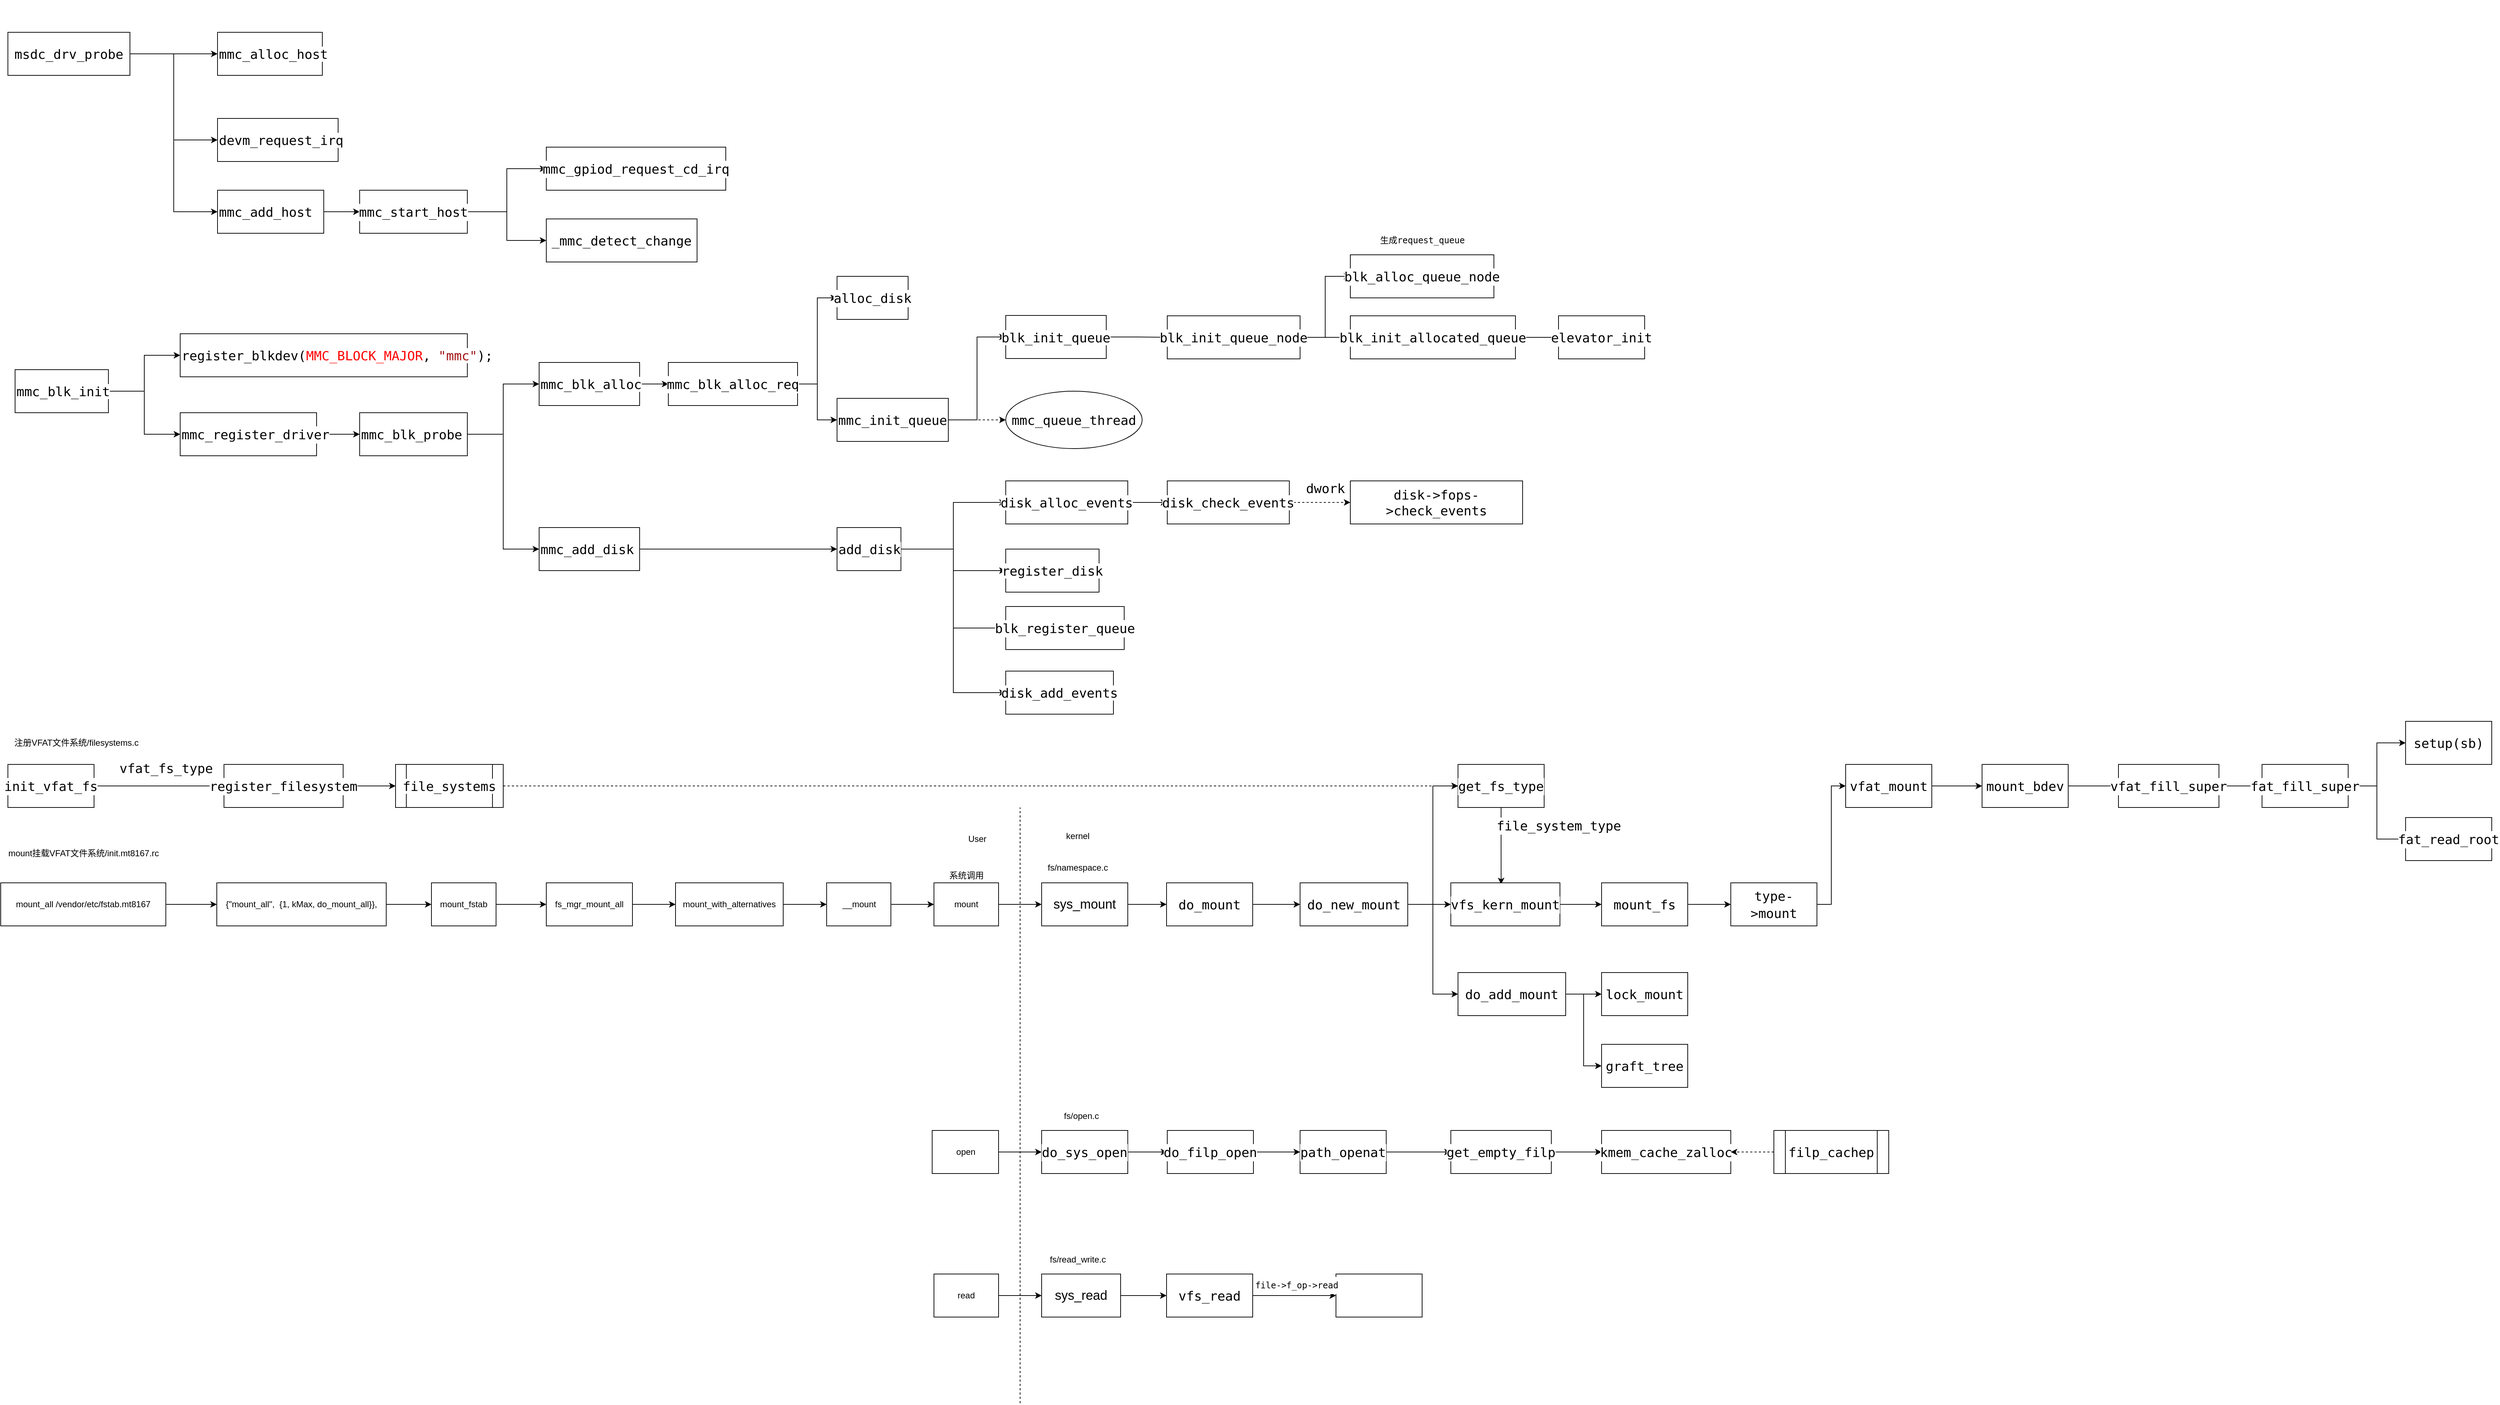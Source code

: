 <mxfile version="14.7.2" type="github">
  <diagram id="oNSS92o_-GYiXgV0fH33" name="Page-1">
    <mxGraphModel dx="1218" dy="699" grid="1" gridSize="10" guides="1" tooltips="1" connect="1" arrows="1" fold="1" page="1" pageScale="1" pageWidth="827" pageHeight="1169" math="0" shadow="0">
      <root>
        <mxCell id="0" />
        <mxCell id="1" parent="0" />
        <mxCell id="2YFqyYWapaVs9yzSWr-e-1" value="&lt;div style=&quot;background-color: rgb(255 , 255 , 255) ; font-family: &amp;#34;droid sans mono&amp;#34; , monospace , monospace , &amp;#34;droid sans fallback&amp;#34; ; font-size: 18px ; line-height: 24px&quot;&gt;&lt;br&gt;&lt;/div&gt;" style="text;html=1;align=center;verticalAlign=middle;resizable=0;points=[];autosize=1;strokeColor=none;strokeWidth=1;" parent="1" vertex="1">
          <mxGeometry x="70" y="85" width="20" height="30" as="geometry" />
        </mxCell>
        <mxCell id="2YFqyYWapaVs9yzSWr-e-6" style="edgeStyle=orthogonalEdgeStyle;rounded=0;orthogonalLoop=1;jettySize=auto;html=1;entryX=0;entryY=0.5;entryDx=0;entryDy=0;strokeWidth=1;" parent="1" source="2YFqyYWapaVs9yzSWr-e-2" target="2YFqyYWapaVs9yzSWr-e-4" edge="1">
          <mxGeometry relative="1" as="geometry" />
        </mxCell>
        <mxCell id="2YFqyYWapaVs9yzSWr-e-11" style="edgeStyle=orthogonalEdgeStyle;rounded=0;orthogonalLoop=1;jettySize=auto;html=1;entryX=0;entryY=0.5;entryDx=0;entryDy=0;strokeWidth=1;" parent="1" source="2YFqyYWapaVs9yzSWr-e-2" target="2YFqyYWapaVs9yzSWr-e-8" edge="1">
          <mxGeometry relative="1" as="geometry" />
        </mxCell>
        <mxCell id="2YFqyYWapaVs9yzSWr-e-12" style="edgeStyle=orthogonalEdgeStyle;rounded=0;orthogonalLoop=1;jettySize=auto;html=1;entryX=0;entryY=0.5;entryDx=0;entryDy=0;strokeWidth=1;" parent="1" source="2YFqyYWapaVs9yzSWr-e-2" target="2YFqyYWapaVs9yzSWr-e-10" edge="1">
          <mxGeometry relative="1" as="geometry" />
        </mxCell>
        <mxCell id="2YFqyYWapaVs9yzSWr-e-2" value="&lt;span style=&quot;font-family: &amp;#34;droid sans mono&amp;#34; , monospace , monospace , &amp;#34;droid sans fallback&amp;#34; ; font-size: 18px ; background-color: rgb(255 , 255 , 255)&quot;&gt;msdc_drv_probe&lt;/span&gt;" style="rounded=0;whiteSpace=wrap;html=1;strokeWidth=1;" parent="1" vertex="1">
          <mxGeometry x="20" y="130" width="170" height="60" as="geometry" />
        </mxCell>
        <mxCell id="2YFqyYWapaVs9yzSWr-e-3" value="&lt;div style=&quot;color: rgb(0 , 0 , 0) ; background-color: rgb(255 , 255 , 255) ; font-family: &amp;#34;droid sans mono&amp;#34; , monospace , monospace , &amp;#34;droid sans fallback&amp;#34; ; font-weight: normal ; font-size: 18px ; line-height: 24px&quot;&gt;&lt;br&gt;&lt;/div&gt;" style="text;whiteSpace=wrap;html=1;strokeWidth=1;" parent="1" vertex="1">
          <mxGeometry x="300" y="85" width="170" height="40" as="geometry" />
        </mxCell>
        <mxCell id="2YFqyYWapaVs9yzSWr-e-4" value="&lt;span style=&quot;font-family: &amp;#34;droid sans mono&amp;#34; , monospace , monospace , &amp;#34;droid sans fallback&amp;#34; ; font-size: 18px ; background-color: rgb(255 , 255 , 255)&quot;&gt;mmc_alloc_host&lt;/span&gt;" style="rounded=0;whiteSpace=wrap;html=1;fillColor=none;gradientColor=none;align=left;strokeWidth=1;" parent="1" vertex="1">
          <mxGeometry x="312" y="130" width="146" height="60" as="geometry" />
        </mxCell>
        <mxCell id="2YFqyYWapaVs9yzSWr-e-8" value="&lt;span style=&quot;font-family: &amp;#34;droid sans mono&amp;#34; , monospace , monospace , &amp;#34;droid sans fallback&amp;#34; ; font-size: 18px ; background-color: rgb(255 , 255 , 255)&quot;&gt;devm_request_irq&lt;/span&gt;" style="rounded=0;whiteSpace=wrap;html=1;fillColor=none;gradientColor=none;align=left;strokeWidth=1;" parent="1" vertex="1">
          <mxGeometry x="312" y="250" width="168" height="60" as="geometry" />
        </mxCell>
        <mxCell id="72B8_UldQrA-lnPJ2LUA-20" style="edgeStyle=orthogonalEdgeStyle;rounded=0;orthogonalLoop=1;jettySize=auto;html=1;strokeWidth=1;" parent="1" source="2YFqyYWapaVs9yzSWr-e-10" target="72B8_UldQrA-lnPJ2LUA-19" edge="1">
          <mxGeometry relative="1" as="geometry" />
        </mxCell>
        <mxCell id="2YFqyYWapaVs9yzSWr-e-10" value="&lt;span style=&quot;font-family: &amp;#34;droid sans mono&amp;#34; , monospace , monospace , &amp;#34;droid sans fallback&amp;#34; ; font-size: 18px ; background-color: rgb(255 , 255 , 255)&quot;&gt;mmc_add_host&lt;/span&gt;" style="rounded=0;whiteSpace=wrap;html=1;fillColor=none;gradientColor=none;align=left;strokeWidth=1;" parent="1" vertex="1">
          <mxGeometry x="312" y="350" width="148" height="60" as="geometry" />
        </mxCell>
        <mxCell id="2YFqyYWapaVs9yzSWr-e-18" style="edgeStyle=orthogonalEdgeStyle;rounded=0;orthogonalLoop=1;jettySize=auto;html=1;entryX=0;entryY=0.5;entryDx=0;entryDy=0;strokeWidth=1;" parent="1" source="2YFqyYWapaVs9yzSWr-e-14" target="2YFqyYWapaVs9yzSWr-e-16" edge="1">
          <mxGeometry relative="1" as="geometry" />
        </mxCell>
        <mxCell id="2YFqyYWapaVs9yzSWr-e-19" style="edgeStyle=orthogonalEdgeStyle;rounded=0;orthogonalLoop=1;jettySize=auto;html=1;entryX=0;entryY=0.5;entryDx=0;entryDy=0;strokeWidth=1;" parent="1" source="2YFqyYWapaVs9yzSWr-e-14" target="2YFqyYWapaVs9yzSWr-e-17" edge="1">
          <mxGeometry relative="1" as="geometry" />
        </mxCell>
        <mxCell id="2YFqyYWapaVs9yzSWr-e-14" value="&lt;span style=&quot;font-family: &amp;#34;droid sans mono&amp;#34; , monospace , monospace , &amp;#34;droid sans fallback&amp;#34; ; font-size: 18px ; background-color: rgb(255 , 255 , 255)&quot;&gt;mmc_blk_init&lt;/span&gt;" style="rounded=0;whiteSpace=wrap;html=1;fillColor=none;gradientColor=none;align=left;strokeWidth=1;" parent="1" vertex="1">
          <mxGeometry x="30" y="600" width="130" height="60" as="geometry" />
        </mxCell>
        <mxCell id="2YFqyYWapaVs9yzSWr-e-15" value="&lt;div style=&quot;color: rgb(0 , 0 , 0) ; background-color: rgb(255 , 255 , 255) ; font-family: &amp;#34;droid sans mono&amp;#34; , monospace , monospace , &amp;#34;droid sans fallback&amp;#34; ; font-weight: normal ; font-size: 18px ; line-height: 24px&quot;&gt;&lt;br&gt;&lt;/div&gt;" style="text;whiteSpace=wrap;html=1;strokeWidth=1;" parent="1" vertex="1">
          <mxGeometry x="260" y="570" width="420" height="40" as="geometry" />
        </mxCell>
        <mxCell id="2YFqyYWapaVs9yzSWr-e-16" value="&lt;span style=&quot;font-family: &amp;#34;droid sans mono&amp;#34; , monospace , monospace , &amp;#34;droid sans fallback&amp;#34; ; font-size: 18px ; background-color: rgb(255 , 255 , 255)&quot;&gt;register_blkdev(&lt;/span&gt;&lt;span style=&quot;font-family: &amp;#34;droid sans mono&amp;#34; , monospace , monospace , &amp;#34;droid sans fallback&amp;#34; ; font-size: 18px ; background-color: rgb(255 , 255 , 255) ; color: rgb(255 , 0 , 0)&quot;&gt;MMC_BLOCK_MAJOR&lt;/span&gt;&lt;span style=&quot;font-family: &amp;#34;droid sans mono&amp;#34; , monospace , monospace , &amp;#34;droid sans fallback&amp;#34; ; font-size: 18px ; background-color: rgb(255 , 255 , 255)&quot;&gt;,&amp;nbsp;&lt;/span&gt;&lt;span style=&quot;font-family: &amp;#34;droid sans mono&amp;#34; , monospace , monospace , &amp;#34;droid sans fallback&amp;#34; ; font-size: 18px ; background-color: rgb(255 , 255 , 255) ; color: rgb(163 , 21 , 21)&quot;&gt;&quot;mmc&quot;&lt;/span&gt;&lt;span style=&quot;font-family: &amp;#34;droid sans mono&amp;#34; , monospace , monospace , &amp;#34;droid sans fallback&amp;#34; ; font-size: 18px ; background-color: rgb(255 , 255 , 255)&quot;&gt;);&lt;/span&gt;" style="rounded=0;whiteSpace=wrap;html=1;fillColor=none;gradientColor=none;align=left;strokeWidth=1;" parent="1" vertex="1">
          <mxGeometry x="260" y="550" width="400" height="60" as="geometry" />
        </mxCell>
        <mxCell id="2YFqyYWapaVs9yzSWr-e-23" style="edgeStyle=orthogonalEdgeStyle;rounded=0;orthogonalLoop=1;jettySize=auto;html=1;entryX=0;entryY=0.5;entryDx=0;entryDy=0;strokeWidth=1;" parent="1" source="2YFqyYWapaVs9yzSWr-e-17" target="2YFqyYWapaVs9yzSWr-e-21" edge="1">
          <mxGeometry relative="1" as="geometry" />
        </mxCell>
        <mxCell id="2YFqyYWapaVs9yzSWr-e-17" value="&lt;div style=&quot;background-color: rgb(255 , 255 , 255) ; font-family: &amp;#34;droid sans mono&amp;#34; , monospace , monospace , &amp;#34;droid sans fallback&amp;#34; ; font-size: 18px ; line-height: 24px&quot;&gt;mmc_register_driver&lt;/div&gt;" style="rounded=0;whiteSpace=wrap;html=1;fillColor=none;gradientColor=none;align=left;strokeWidth=1;" parent="1" vertex="1">
          <mxGeometry x="260" y="660" width="190" height="60" as="geometry" />
        </mxCell>
        <mxCell id="2YFqyYWapaVs9yzSWr-e-29" style="edgeStyle=orthogonalEdgeStyle;rounded=0;orthogonalLoop=1;jettySize=auto;html=1;entryX=0;entryY=0.5;entryDx=0;entryDy=0;strokeWidth=1;" parent="1" source="2YFqyYWapaVs9yzSWr-e-21" target="2YFqyYWapaVs9yzSWr-e-25" edge="1">
          <mxGeometry relative="1" as="geometry" />
        </mxCell>
        <mxCell id="2YFqyYWapaVs9yzSWr-e-30" style="edgeStyle=orthogonalEdgeStyle;rounded=0;orthogonalLoop=1;jettySize=auto;html=1;entryX=0;entryY=0.5;entryDx=0;entryDy=0;strokeWidth=1;" parent="1" source="2YFqyYWapaVs9yzSWr-e-21" target="2YFqyYWapaVs9yzSWr-e-28" edge="1">
          <mxGeometry relative="1" as="geometry" />
        </mxCell>
        <mxCell id="2YFqyYWapaVs9yzSWr-e-21" value="&lt;span style=&quot;font-family: &amp;#34;droid sans mono&amp;#34; , monospace , monospace , &amp;#34;droid sans fallback&amp;#34; ; font-size: 18px ; background-color: rgb(255 , 255 , 255)&quot;&gt;mmc_blk_probe&lt;/span&gt;" style="rounded=0;whiteSpace=wrap;html=1;fillColor=none;gradientColor=none;align=left;strokeWidth=1;" parent="1" vertex="1">
          <mxGeometry x="510" y="660" width="150" height="60" as="geometry" />
        </mxCell>
        <mxCell id="72B8_UldQrA-lnPJ2LUA-35" style="edgeStyle=orthogonalEdgeStyle;rounded=0;orthogonalLoop=1;jettySize=auto;html=1;entryX=0;entryY=0.5;entryDx=0;entryDy=0;strokeWidth=1;" parent="1" source="2YFqyYWapaVs9yzSWr-e-25" target="72B8_UldQrA-lnPJ2LUA-29" edge="1">
          <mxGeometry relative="1" as="geometry" />
        </mxCell>
        <mxCell id="2YFqyYWapaVs9yzSWr-e-25" value="&lt;span style=&quot;font-family: &amp;#34;droid sans mono&amp;#34; , monospace , monospace , &amp;#34;droid sans fallback&amp;#34; ; font-size: 18px ; background-color: rgb(255 , 255 , 255)&quot;&gt;mmc_blk_alloc&lt;/span&gt;" style="rounded=0;whiteSpace=wrap;html=1;fillColor=none;gradientColor=none;align=left;strokeWidth=1;" parent="1" vertex="1">
          <mxGeometry x="760" y="590" width="140" height="60" as="geometry" />
        </mxCell>
        <mxCell id="2YFqyYWapaVs9yzSWr-e-33" style="edgeStyle=orthogonalEdgeStyle;rounded=0;orthogonalLoop=1;jettySize=auto;html=1;entryX=0;entryY=0.5;entryDx=0;entryDy=0;strokeWidth=1;" parent="1" source="2YFqyYWapaVs9yzSWr-e-28" target="2YFqyYWapaVs9yzSWr-e-32" edge="1">
          <mxGeometry relative="1" as="geometry" />
        </mxCell>
        <mxCell id="2YFqyYWapaVs9yzSWr-e-28" value="&lt;span style=&quot;font-family: &amp;#34;droid sans mono&amp;#34; , monospace , monospace , &amp;#34;droid sans fallback&amp;#34; ; font-size: 18px ; background-color: rgb(255 , 255 , 255)&quot;&gt;mmc_add_disk&lt;/span&gt;" style="rounded=0;whiteSpace=wrap;html=1;fillColor=none;gradientColor=none;align=left;strokeWidth=1;" parent="1" vertex="1">
          <mxGeometry x="760" y="820" width="140" height="60" as="geometry" />
        </mxCell>
        <mxCell id="72B8_UldQrA-lnPJ2LUA-5" style="edgeStyle=orthogonalEdgeStyle;rounded=0;orthogonalLoop=1;jettySize=auto;html=1;entryX=0;entryY=0.5;entryDx=0;entryDy=0;strokeWidth=1;" parent="1" source="2YFqyYWapaVs9yzSWr-e-32" target="72B8_UldQrA-lnPJ2LUA-2" edge="1">
          <mxGeometry relative="1" as="geometry" />
        </mxCell>
        <mxCell id="72B8_UldQrA-lnPJ2LUA-13" style="edgeStyle=orthogonalEdgeStyle;rounded=0;orthogonalLoop=1;jettySize=auto;html=1;entryX=0;entryY=0.5;entryDx=0;entryDy=0;strokeWidth=1;" parent="1" source="2YFqyYWapaVs9yzSWr-e-32" target="72B8_UldQrA-lnPJ2LUA-12" edge="1">
          <mxGeometry relative="1" as="geometry" />
        </mxCell>
        <mxCell id="72B8_UldQrA-lnPJ2LUA-16" style="edgeStyle=orthogonalEdgeStyle;rounded=0;orthogonalLoop=1;jettySize=auto;html=1;entryX=0;entryY=0.5;entryDx=0;entryDy=0;strokeWidth=1;" parent="1" source="2YFqyYWapaVs9yzSWr-e-32" target="72B8_UldQrA-lnPJ2LUA-15" edge="1">
          <mxGeometry relative="1" as="geometry" />
        </mxCell>
        <mxCell id="72B8_UldQrA-lnPJ2LUA-18" style="edgeStyle=orthogonalEdgeStyle;rounded=0;orthogonalLoop=1;jettySize=auto;html=1;entryX=0;entryY=0.5;entryDx=0;entryDy=0;strokeWidth=1;" parent="1" source="2YFqyYWapaVs9yzSWr-e-32" target="72B8_UldQrA-lnPJ2LUA-17" edge="1">
          <mxGeometry relative="1" as="geometry" />
        </mxCell>
        <mxCell id="2YFqyYWapaVs9yzSWr-e-32" value="&lt;span style=&quot;font-family: &amp;#34;droid sans mono&amp;#34; , monospace , monospace , &amp;#34;droid sans fallback&amp;#34; ; font-size: 18px ; background-color: rgb(255 , 255 , 255)&quot;&gt;add_disk&lt;/span&gt;" style="rounded=0;whiteSpace=wrap;html=1;fillColor=none;gradientColor=none;align=left;strokeWidth=1;" parent="1" vertex="1">
          <mxGeometry x="1175" y="820" width="89" height="60" as="geometry" />
        </mxCell>
        <mxCell id="72B8_UldQrA-lnPJ2LUA-6" style="edgeStyle=orthogonalEdgeStyle;rounded=0;orthogonalLoop=1;jettySize=auto;html=1;entryX=0;entryY=0.5;entryDx=0;entryDy=0;strokeWidth=1;" parent="1" source="72B8_UldQrA-lnPJ2LUA-2" target="72B8_UldQrA-lnPJ2LUA-4" edge="1">
          <mxGeometry relative="1" as="geometry" />
        </mxCell>
        <mxCell id="72B8_UldQrA-lnPJ2LUA-2" value="&lt;span style=&quot;font-family: &amp;#34;droid sans mono&amp;#34; , monospace , monospace , &amp;#34;droid sans fallback&amp;#34; ; font-size: 18px ; text-align: left ; background-color: rgb(255 , 255 , 255)&quot;&gt;disk_alloc_events&lt;/span&gt;" style="rounded=0;whiteSpace=wrap;html=1;strokeWidth=1;" parent="1" vertex="1">
          <mxGeometry x="1410" y="755" width="170" height="60" as="geometry" />
        </mxCell>
        <mxCell id="72B8_UldQrA-lnPJ2LUA-9" style="edgeStyle=orthogonalEdgeStyle;rounded=0;orthogonalLoop=1;jettySize=auto;html=1;entryX=0;entryY=0.5;entryDx=0;entryDy=0;dashed=1;strokeWidth=1;" parent="1" source="72B8_UldQrA-lnPJ2LUA-4" target="72B8_UldQrA-lnPJ2LUA-8" edge="1">
          <mxGeometry relative="1" as="geometry" />
        </mxCell>
        <mxCell id="72B8_UldQrA-lnPJ2LUA-4" value="&lt;span style=&quot;font-family: &amp;#34;droid sans mono&amp;#34; , monospace , monospace , &amp;#34;droid sans fallback&amp;#34; ; font-size: 18px ; text-align: left ; background-color: rgb(255 , 255 , 255)&quot;&gt;disk_check_events&lt;/span&gt;" style="rounded=0;whiteSpace=wrap;html=1;strokeWidth=1;" parent="1" vertex="1">
          <mxGeometry x="1635" y="755" width="170" height="60" as="geometry" />
        </mxCell>
        <mxCell id="72B8_UldQrA-lnPJ2LUA-8" value="&lt;span style=&quot;font-family: &amp;#34;droid sans mono&amp;#34; , monospace , monospace , &amp;#34;droid sans fallback&amp;#34; ; font-size: 18px ; text-align: left ; background-color: rgb(255 , 255 , 255)&quot;&gt;disk-&amp;gt;fops-&amp;gt;check_events&lt;/span&gt;" style="rounded=0;whiteSpace=wrap;html=1;strokeWidth=1;" parent="1" vertex="1">
          <mxGeometry x="1890" y="755" width="240" height="60" as="geometry" />
        </mxCell>
        <mxCell id="72B8_UldQrA-lnPJ2LUA-10" value="&lt;div style=&quot;background-color: rgb(255 , 255 , 255) ; font-family: &amp;#34;droid sans mono&amp;#34; , monospace , monospace , &amp;#34;droid sans fallback&amp;#34; ; font-size: 18px ; line-height: 24px&quot;&gt;dwork&lt;/div&gt;" style="text;html=1;align=center;verticalAlign=middle;resizable=0;points=[];autosize=1;strokeColor=none;strokeWidth=1;" parent="1" vertex="1">
          <mxGeometry x="1820" y="750" width="70" height="30" as="geometry" />
        </mxCell>
        <mxCell id="72B8_UldQrA-lnPJ2LUA-12" value="&lt;span style=&quot;font-family: &amp;#34;droid sans mono&amp;#34; , monospace , monospace , &amp;#34;droid sans fallback&amp;#34; ; font-size: 18px ; text-align: left ; background-color: rgb(255 , 255 , 255)&quot;&gt;register_disk&lt;/span&gt;" style="rounded=0;whiteSpace=wrap;html=1;strokeWidth=1;" parent="1" vertex="1">
          <mxGeometry x="1410" y="850" width="130" height="60" as="geometry" />
        </mxCell>
        <mxCell id="72B8_UldQrA-lnPJ2LUA-15" value="&lt;span style=&quot;font-family: &amp;#34;droid sans mono&amp;#34; , monospace , monospace , &amp;#34;droid sans fallback&amp;#34; ; font-size: 18px ; text-align: left ; background-color: rgb(255 , 255 , 255)&quot;&gt;disk_add_events&lt;/span&gt;" style="rounded=0;whiteSpace=wrap;html=1;strokeWidth=1;" parent="1" vertex="1">
          <mxGeometry x="1410" y="1020" width="150" height="60" as="geometry" />
        </mxCell>
        <mxCell id="72B8_UldQrA-lnPJ2LUA-17" value="&lt;div style=&quot;background-color: rgb(255 , 255 , 255) ; font-family: &amp;#34;droid sans mono&amp;#34; , monospace , monospace , &amp;#34;droid sans fallback&amp;#34; ; font-size: 18px ; line-height: 24px&quot;&gt;blk_register_queue&lt;/div&gt;" style="rounded=0;whiteSpace=wrap;html=1;strokeWidth=1;" parent="1" vertex="1">
          <mxGeometry x="1410" y="930" width="165" height="60" as="geometry" />
        </mxCell>
        <mxCell id="72B8_UldQrA-lnPJ2LUA-25" style="edgeStyle=orthogonalEdgeStyle;rounded=0;orthogonalLoop=1;jettySize=auto;html=1;entryX=0;entryY=0.5;entryDx=0;entryDy=0;strokeWidth=1;" parent="1" source="72B8_UldQrA-lnPJ2LUA-19" target="72B8_UldQrA-lnPJ2LUA-21" edge="1">
          <mxGeometry relative="1" as="geometry" />
        </mxCell>
        <mxCell id="72B8_UldQrA-lnPJ2LUA-26" style="edgeStyle=orthogonalEdgeStyle;rounded=0;orthogonalLoop=1;jettySize=auto;html=1;entryX=0;entryY=0.5;entryDx=0;entryDy=0;strokeWidth=1;" parent="1" source="72B8_UldQrA-lnPJ2LUA-19" target="72B8_UldQrA-lnPJ2LUA-24" edge="1">
          <mxGeometry relative="1" as="geometry" />
        </mxCell>
        <mxCell id="72B8_UldQrA-lnPJ2LUA-19" value="&lt;div style=&quot;background-color: rgb(255 , 255 , 255) ; font-family: &amp;#34;droid sans mono&amp;#34; , monospace , monospace , &amp;#34;droid sans fallback&amp;#34; ; font-size: 18px ; line-height: 24px&quot;&gt;mmc_start_host&lt;/div&gt;" style="rounded=0;whiteSpace=wrap;html=1;strokeWidth=1;" parent="1" vertex="1">
          <mxGeometry x="510" y="350" width="150" height="60" as="geometry" />
        </mxCell>
        <mxCell id="72B8_UldQrA-lnPJ2LUA-21" value="&lt;div style=&quot;background-color: rgb(255 , 255 , 255) ; font-family: &amp;#34;droid sans mono&amp;#34; , monospace , monospace , &amp;#34;droid sans fallback&amp;#34; ; font-size: 18px ; line-height: 24px&quot;&gt;mmc_gpiod_request_cd_irq&lt;/div&gt;" style="rounded=0;whiteSpace=wrap;html=1;strokeWidth=1;" parent="1" vertex="1">
          <mxGeometry x="770" y="290" width="250" height="60" as="geometry" />
        </mxCell>
        <mxCell id="72B8_UldQrA-lnPJ2LUA-24" value="&lt;div style=&quot;background-color: rgb(255 , 255 , 255) ; font-family: &amp;#34;droid sans mono&amp;#34; , monospace , monospace , &amp;#34;droid sans fallback&amp;#34; ; font-size: 18px ; line-height: 24px&quot;&gt;_mmc_detect_change&lt;/div&gt;" style="rounded=0;whiteSpace=wrap;html=1;strokeWidth=1;" parent="1" vertex="1">
          <mxGeometry x="770" y="390" width="210" height="60" as="geometry" />
        </mxCell>
        <mxCell id="72B8_UldQrA-lnPJ2LUA-33" style="edgeStyle=orthogonalEdgeStyle;rounded=0;orthogonalLoop=1;jettySize=auto;html=1;entryX=0;entryY=0.5;entryDx=0;entryDy=0;strokeWidth=1;" parent="1" source="72B8_UldQrA-lnPJ2LUA-29" target="72B8_UldQrA-lnPJ2LUA-31" edge="1">
          <mxGeometry relative="1" as="geometry" />
        </mxCell>
        <mxCell id="72B8_UldQrA-lnPJ2LUA-34" style="edgeStyle=orthogonalEdgeStyle;rounded=0;orthogonalLoop=1;jettySize=auto;html=1;entryX=0;entryY=0.5;entryDx=0;entryDy=0;strokeWidth=1;" parent="1" source="72B8_UldQrA-lnPJ2LUA-29" target="72B8_UldQrA-lnPJ2LUA-32" edge="1">
          <mxGeometry relative="1" as="geometry" />
        </mxCell>
        <mxCell id="72B8_UldQrA-lnPJ2LUA-29" value="&lt;div style=&quot;background-color: rgb(255 , 255 , 255) ; font-family: &amp;#34;droid sans mono&amp;#34; , monospace , monospace , &amp;#34;droid sans fallback&amp;#34; ; font-size: 18px ; line-height: 24px&quot;&gt;mmc_blk_alloc_req&lt;/div&gt;" style="rounded=0;whiteSpace=wrap;html=1;strokeWidth=1;" parent="1" vertex="1">
          <mxGeometry x="940" y="590" width="180" height="60" as="geometry" />
        </mxCell>
        <mxCell id="72B8_UldQrA-lnPJ2LUA-31" value="&lt;div style=&quot;background-color: rgb(255 , 255 , 255) ; font-family: &amp;#34;droid sans mono&amp;#34; , monospace , monospace , &amp;#34;droid sans fallback&amp;#34; ; font-size: 18px ; line-height: 24px&quot;&gt;alloc_disk&lt;/div&gt;" style="rounded=0;whiteSpace=wrap;html=1;strokeWidth=1;" parent="1" vertex="1">
          <mxGeometry x="1175" y="470" width="99" height="60" as="geometry" />
        </mxCell>
        <mxCell id="72B8_UldQrA-lnPJ2LUA-38" style="edgeStyle=orthogonalEdgeStyle;rounded=0;orthogonalLoop=1;jettySize=auto;html=1;entryX=0;entryY=0.5;entryDx=0;entryDy=0;dashed=1;strokeWidth=1;" parent="1" source="72B8_UldQrA-lnPJ2LUA-32" target="72B8_UldQrA-lnPJ2LUA-37" edge="1">
          <mxGeometry relative="1" as="geometry" />
        </mxCell>
        <mxCell id="72B8_UldQrA-lnPJ2LUA-43" style="edgeStyle=orthogonalEdgeStyle;rounded=0;orthogonalLoop=1;jettySize=auto;html=1;entryX=0;entryY=0.5;entryDx=0;entryDy=0;strokeWidth=1;" parent="1" source="72B8_UldQrA-lnPJ2LUA-32" target="72B8_UldQrA-lnPJ2LUA-41" edge="1">
          <mxGeometry relative="1" as="geometry" />
        </mxCell>
        <mxCell id="72B8_UldQrA-lnPJ2LUA-32" value="&lt;div style=&quot;background-color: rgb(255 , 255 , 255) ; font-family: &amp;#34;droid sans mono&amp;#34; , monospace , monospace , &amp;#34;droid sans fallback&amp;#34; ; font-size: 18px ; line-height: 24px&quot;&gt;&lt;div&gt;mmc_init_queue&lt;/div&gt;&lt;/div&gt;" style="rounded=0;whiteSpace=wrap;html=1;strokeWidth=1;" parent="1" vertex="1">
          <mxGeometry x="1175" y="640" width="155" height="60" as="geometry" />
        </mxCell>
        <mxCell id="72B8_UldQrA-lnPJ2LUA-37" value="&lt;div style=&quot;background-color: rgb(255 , 255 , 255) ; font-family: &amp;#34;droid sans mono&amp;#34; , monospace , monospace , &amp;#34;droid sans fallback&amp;#34; ; font-size: 18px ; line-height: 24px&quot;&gt;mmc_queue_thread&lt;/div&gt;" style="ellipse;whiteSpace=wrap;html=1;strokeWidth=1;" parent="1" vertex="1">
          <mxGeometry x="1410" y="630" width="190" height="80" as="geometry" />
        </mxCell>
        <mxCell id="72B8_UldQrA-lnPJ2LUA-45" style="edgeStyle=orthogonalEdgeStyle;rounded=0;orthogonalLoop=1;jettySize=auto;html=1;entryX=0;entryY=0.5;entryDx=0;entryDy=0;strokeWidth=1;" parent="1" source="72B8_UldQrA-lnPJ2LUA-41" target="72B8_UldQrA-lnPJ2LUA-44" edge="1">
          <mxGeometry relative="1" as="geometry" />
        </mxCell>
        <mxCell id="72B8_UldQrA-lnPJ2LUA-41" value="&lt;span style=&quot;font-family: &amp;#34;droid sans mono&amp;#34; , monospace , monospace , &amp;#34;droid sans fallback&amp;#34; ; font-size: 18px ; text-align: left ; background-color: rgb(255 , 255 , 255)&quot;&gt;blk_init_queue&lt;/span&gt;" style="rounded=0;whiteSpace=wrap;html=1;strokeWidth=1;" parent="1" vertex="1">
          <mxGeometry x="1410" y="524.5" width="140" height="60" as="geometry" />
        </mxCell>
        <mxCell id="72B8_UldQrA-lnPJ2LUA-49" style="edgeStyle=orthogonalEdgeStyle;rounded=0;orthogonalLoop=1;jettySize=auto;html=1;strokeWidth=1;" parent="1" source="72B8_UldQrA-lnPJ2LUA-44" target="72B8_UldQrA-lnPJ2LUA-48" edge="1">
          <mxGeometry relative="1" as="geometry" />
        </mxCell>
        <mxCell id="72B8_UldQrA-lnPJ2LUA-52" style="edgeStyle=orthogonalEdgeStyle;rounded=0;orthogonalLoop=1;jettySize=auto;html=1;entryX=0;entryY=0.5;entryDx=0;entryDy=0;strokeWidth=1;" parent="1" source="72B8_UldQrA-lnPJ2LUA-44" target="72B8_UldQrA-lnPJ2LUA-46" edge="1">
          <mxGeometry relative="1" as="geometry" />
        </mxCell>
        <mxCell id="72B8_UldQrA-lnPJ2LUA-44" value="&lt;div style=&quot;background-color: rgb(255 , 255 , 255) ; font-family: &amp;#34;droid sans mono&amp;#34; , monospace , monospace , &amp;#34;droid sans fallback&amp;#34; ; font-size: 18px ; line-height: 24px&quot;&gt;blk_init_queue_node&lt;/div&gt;" style="rounded=0;whiteSpace=wrap;html=1;strokeWidth=1;" parent="1" vertex="1">
          <mxGeometry x="1635" y="525" width="185" height="60" as="geometry" />
        </mxCell>
        <mxCell id="72B8_UldQrA-lnPJ2LUA-46" value="&lt;div style=&quot;background-color: rgb(255 , 255 , 255) ; font-family: &amp;#34;droid sans mono&amp;#34; , monospace , monospace , &amp;#34;droid sans fallback&amp;#34; ; font-size: 18px ; line-height: 24px&quot;&gt;blk_alloc_queue_node&lt;/div&gt;" style="rounded=0;whiteSpace=wrap;html=1;strokeWidth=1;" parent="1" vertex="1">
          <mxGeometry x="1890" y="440" width="200" height="60" as="geometry" />
        </mxCell>
        <mxCell id="72B8_UldQrA-lnPJ2LUA-51" style="edgeStyle=orthogonalEdgeStyle;rounded=0;orthogonalLoop=1;jettySize=auto;html=1;strokeWidth=1;" parent="1" source="72B8_UldQrA-lnPJ2LUA-48" target="72B8_UldQrA-lnPJ2LUA-50" edge="1">
          <mxGeometry relative="1" as="geometry" />
        </mxCell>
        <mxCell id="72B8_UldQrA-lnPJ2LUA-48" value="&lt;div style=&quot;background-color: rgb(255 , 255 , 255) ; font-family: &amp;#34;droid sans mono&amp;#34; , monospace , monospace , &amp;#34;droid sans fallback&amp;#34; ; font-size: 18px ; line-height: 24px&quot;&gt;blk_init_allocated_queue&lt;/div&gt;" style="rounded=0;whiteSpace=wrap;html=1;strokeWidth=1;" parent="1" vertex="1">
          <mxGeometry x="1890" y="525" width="230" height="60" as="geometry" />
        </mxCell>
        <mxCell id="72B8_UldQrA-lnPJ2LUA-50" value="&lt;div style=&quot;background-color: rgb(255 , 255 , 255) ; font-family: &amp;#34;droid sans mono&amp;#34; , monospace , monospace , &amp;#34;droid sans fallback&amp;#34; ; font-size: 18px ; line-height: 24px&quot;&gt;elevator_init&lt;/div&gt;" style="rounded=0;whiteSpace=wrap;html=1;strokeWidth=1;" parent="1" vertex="1">
          <mxGeometry x="2180" y="525" width="120" height="60" as="geometry" />
        </mxCell>
        <mxCell id="72B8_UldQrA-lnPJ2LUA-53" value="生成&lt;span style=&quot;background-color: rgb(255 , 255 , 255) ; font-family: &amp;#34;droid sans mono&amp;#34; , monospace , monospace , &amp;#34;droid sans fallback&amp;#34;&quot;&gt;&lt;font style=&quot;font-size: 12px&quot;&gt;request_queue&lt;/font&gt;&lt;/span&gt;" style="text;html=1;align=center;verticalAlign=middle;resizable=0;points=[];autosize=1;strokeColor=none;strokeWidth=1;" parent="1" vertex="1">
          <mxGeometry x="1930" y="410" width="120" height="20" as="geometry" />
        </mxCell>
        <mxCell id="K_OXefUXwWz0F2jkkwNq-3" style="edgeStyle=orthogonalEdgeStyle;rounded=0;orthogonalLoop=1;jettySize=auto;html=1;entryX=0;entryY=0.5;entryDx=0;entryDy=0;strokeWidth=1;" edge="1" parent="1" source="K_OXefUXwWz0F2jkkwNq-1" target="K_OXefUXwWz0F2jkkwNq-2">
          <mxGeometry relative="1" as="geometry" />
        </mxCell>
        <mxCell id="K_OXefUXwWz0F2jkkwNq-1" value="&lt;div style=&quot;background-color: rgb(255 , 255 , 255) ; font-family: &amp;#34;droid sans mono&amp;#34; , monospace , monospace , &amp;#34;droid sans fallback&amp;#34; ; font-size: 18px ; line-height: 24px&quot;&gt;init_vfat_fs&lt;/div&gt;" style="rounded=0;whiteSpace=wrap;html=1;strokeWidth=1;" vertex="1" parent="1">
          <mxGeometry x="20" y="1150" width="120" height="60" as="geometry" />
        </mxCell>
        <mxCell id="K_OXefUXwWz0F2jkkwNq-8" style="edgeStyle=orthogonalEdgeStyle;rounded=0;orthogonalLoop=1;jettySize=auto;html=1;entryX=0;entryY=0.5;entryDx=0;entryDy=0;strokeWidth=1;" edge="1" parent="1" source="K_OXefUXwWz0F2jkkwNq-2" target="K_OXefUXwWz0F2jkkwNq-7">
          <mxGeometry relative="1" as="geometry" />
        </mxCell>
        <mxCell id="K_OXefUXwWz0F2jkkwNq-2" value="&lt;div style=&quot;background-color: rgb(255 , 255 , 255) ; font-family: &amp;#34;droid sans mono&amp;#34; , monospace , monospace , &amp;#34;droid sans fallback&amp;#34; ; font-size: 18px ; line-height: 24px&quot;&gt;register_filesystem&lt;/div&gt;" style="rounded=0;whiteSpace=wrap;html=1;strokeWidth=1;" vertex="1" parent="1">
          <mxGeometry x="321" y="1150" width="166" height="60" as="geometry" />
        </mxCell>
        <mxCell id="K_OXefUXwWz0F2jkkwNq-4" value="&lt;div style=&quot;background-color: rgb(255 , 255 , 255) ; font-family: &amp;#34;droid sans mono&amp;#34; , monospace , monospace , &amp;#34;droid sans fallback&amp;#34; ; font-size: 18px ; line-height: 24px&quot;&gt;vfat_fs_type&lt;/div&gt;" style="text;html=1;align=center;verticalAlign=middle;resizable=0;points=[];autosize=1;strokeColor=none;strokeWidth=1;" vertex="1" parent="1">
          <mxGeometry x="180" y="1140" width="120" height="30" as="geometry" />
        </mxCell>
        <mxCell id="K_OXefUXwWz0F2jkkwNq-52" style="edgeStyle=orthogonalEdgeStyle;rounded=0;orthogonalLoop=1;jettySize=auto;html=1;entryX=0;entryY=0.5;entryDx=0;entryDy=0;fontSize=12;strokeWidth=1;exitX=1;exitY=0.5;exitDx=0;exitDy=0;dashed=1;" edge="1" parent="1" source="K_OXefUXwWz0F2jkkwNq-7" target="K_OXefUXwWz0F2jkkwNq-42">
          <mxGeometry relative="1" as="geometry" />
        </mxCell>
        <mxCell id="K_OXefUXwWz0F2jkkwNq-5" value="&lt;div style=&quot;color: rgb(0 , 0 , 0) ; background-color: rgb(255 , 255 , 255) ; font-family: &amp;#34;droid sans mono&amp;#34; , monospace , monospace , &amp;#34;droid sans fallback&amp;#34; ; font-weight: normal ; font-size: 18px ; line-height: 24px&quot;&gt;&lt;br&gt;&lt;/div&gt;" style="text;whiteSpace=wrap;html=1;strokeWidth=1;" vertex="1" parent="1">
          <mxGeometry x="620" y="1130" width="130" height="40" as="geometry" />
        </mxCell>
        <mxCell id="K_OXefUXwWz0F2jkkwNq-7" value="&lt;span style=&quot;font-family: &amp;#34;droid sans mono&amp;#34; , monospace , monospace , &amp;#34;droid sans fallback&amp;#34; ; font-size: 18px ; text-align: left ; background-color: rgb(255 , 255 , 255)&quot;&gt;file_systems&lt;/span&gt;" style="shape=process;whiteSpace=wrap;html=1;backgroundOutline=1;strokeWidth=1;" vertex="1" parent="1">
          <mxGeometry x="560" y="1150" width="150" height="60" as="geometry" />
        </mxCell>
        <mxCell id="K_OXefUXwWz0F2jkkwNq-9" value="注册VFAT文件系统/filesystems.c" style="text;html=1;align=center;verticalAlign=middle;resizable=0;points=[];autosize=1;strokeColor=none;strokeWidth=1;" vertex="1" parent="1">
          <mxGeometry x="20" y="1110" width="190" height="20" as="geometry" />
        </mxCell>
        <mxCell id="K_OXefUXwWz0F2jkkwNq-10" value="mount挂载VFAT文件系统/init.mt8167.rc" style="text;html=1;align=center;verticalAlign=middle;resizable=0;points=[];autosize=1;strokeColor=none;strokeWidth=1;" vertex="1" parent="1">
          <mxGeometry x="10" y="1264" width="230" height="20" as="geometry" />
        </mxCell>
        <mxCell id="K_OXefUXwWz0F2jkkwNq-14" style="edgeStyle=orthogonalEdgeStyle;rounded=0;orthogonalLoop=1;jettySize=auto;html=1;entryX=0;entryY=0.5;entryDx=0;entryDy=0;strokeWidth=1;" edge="1" parent="1" source="K_OXefUXwWz0F2jkkwNq-12" target="K_OXefUXwWz0F2jkkwNq-13">
          <mxGeometry relative="1" as="geometry" />
        </mxCell>
        <mxCell id="K_OXefUXwWz0F2jkkwNq-12" value="&lt;span style=&quot;text-align: left&quot;&gt;mount_all /vendor/etc/fstab.mt8167&lt;/span&gt;" style="rounded=0;whiteSpace=wrap;html=1;strokeWidth=1;" vertex="1" parent="1">
          <mxGeometry x="10" y="1315" width="230" height="60" as="geometry" />
        </mxCell>
        <mxCell id="K_OXefUXwWz0F2jkkwNq-16" style="edgeStyle=orthogonalEdgeStyle;rounded=0;orthogonalLoop=1;jettySize=auto;html=1;entryX=0;entryY=0.5;entryDx=0;entryDy=0;strokeWidth=1;" edge="1" parent="1" source="K_OXefUXwWz0F2jkkwNq-13" target="K_OXefUXwWz0F2jkkwNq-15">
          <mxGeometry relative="1" as="geometry" />
        </mxCell>
        <mxCell id="K_OXefUXwWz0F2jkkwNq-13" value="{&quot;mount_all&quot;,&amp;nbsp; {1, kMax, do_mount_all}}," style="rounded=0;whiteSpace=wrap;html=1;strokeWidth=1;" vertex="1" parent="1">
          <mxGeometry x="311" y="1315" width="236" height="60" as="geometry" />
        </mxCell>
        <mxCell id="K_OXefUXwWz0F2jkkwNq-19" style="edgeStyle=orthogonalEdgeStyle;rounded=0;orthogonalLoop=1;jettySize=auto;html=1;entryX=0;entryY=0.5;entryDx=0;entryDy=0;strokeWidth=1;" edge="1" parent="1" source="K_OXefUXwWz0F2jkkwNq-15" target="K_OXefUXwWz0F2jkkwNq-18">
          <mxGeometry relative="1" as="geometry" />
        </mxCell>
        <mxCell id="K_OXefUXwWz0F2jkkwNq-15" value="mount_fstab" style="rounded=0;whiteSpace=wrap;html=1;strokeWidth=1;" vertex="1" parent="1">
          <mxGeometry x="610" y="1315" width="90" height="60" as="geometry" />
        </mxCell>
        <mxCell id="K_OXefUXwWz0F2jkkwNq-21" style="edgeStyle=orthogonalEdgeStyle;rounded=0;orthogonalLoop=1;jettySize=auto;html=1;entryX=0;entryY=0.5;entryDx=0;entryDy=0;fontSize=12;strokeWidth=1;" edge="1" parent="1" source="K_OXefUXwWz0F2jkkwNq-18" target="K_OXefUXwWz0F2jkkwNq-20">
          <mxGeometry relative="1" as="geometry" />
        </mxCell>
        <mxCell id="K_OXefUXwWz0F2jkkwNq-18" value="fs_mgr_mount_all" style="rounded=0;whiteSpace=wrap;html=1;strokeWidth=1;" vertex="1" parent="1">
          <mxGeometry x="770" y="1315" width="120" height="60" as="geometry" />
        </mxCell>
        <mxCell id="K_OXefUXwWz0F2jkkwNq-23" style="edgeStyle=orthogonalEdgeStyle;rounded=0;orthogonalLoop=1;jettySize=auto;html=1;entryX=0;entryY=0.5;entryDx=0;entryDy=0;fontSize=12;strokeWidth=1;" edge="1" parent="1" source="K_OXefUXwWz0F2jkkwNq-20" target="K_OXefUXwWz0F2jkkwNq-22">
          <mxGeometry relative="1" as="geometry" />
        </mxCell>
        <mxCell id="K_OXefUXwWz0F2jkkwNq-20" value="mount_with_alternatives" style="rounded=0;whiteSpace=wrap;html=1;strokeWidth=1;" vertex="1" parent="1">
          <mxGeometry x="950" y="1315" width="150" height="60" as="geometry" />
        </mxCell>
        <mxCell id="K_OXefUXwWz0F2jkkwNq-26" style="edgeStyle=orthogonalEdgeStyle;rounded=0;orthogonalLoop=1;jettySize=auto;html=1;fontSize=12;strokeWidth=1;" edge="1" parent="1" source="K_OXefUXwWz0F2jkkwNq-22" target="K_OXefUXwWz0F2jkkwNq-25">
          <mxGeometry relative="1" as="geometry" />
        </mxCell>
        <mxCell id="K_OXefUXwWz0F2jkkwNq-22" value="__mount" style="whiteSpace=wrap;html=1;fontSize=12;strokeWidth=1;" vertex="1" parent="1">
          <mxGeometry x="1160.5" y="1315" width="89.5" height="60" as="geometry" />
        </mxCell>
        <mxCell id="K_OXefUXwWz0F2jkkwNq-35" style="edgeStyle=orthogonalEdgeStyle;rounded=0;orthogonalLoop=1;jettySize=auto;html=1;entryX=0;entryY=0.5;entryDx=0;entryDy=0;fontSize=12;strokeWidth=1;" edge="1" parent="1" source="K_OXefUXwWz0F2jkkwNq-25" target="K_OXefUXwWz0F2jkkwNq-33">
          <mxGeometry relative="1" as="geometry" />
        </mxCell>
        <mxCell id="K_OXefUXwWz0F2jkkwNq-25" value="mount" style="rounded=0;whiteSpace=wrap;html=1;fontSize=12;strokeWidth=1;" vertex="1" parent="1">
          <mxGeometry x="1310" y="1315" width="90" height="60" as="geometry" />
        </mxCell>
        <mxCell id="K_OXefUXwWz0F2jkkwNq-27" value="系统调用" style="text;html=1;align=center;verticalAlign=middle;resizable=0;points=[];autosize=1;strokeColor=none;fontSize=12;" vertex="1" parent="1">
          <mxGeometry x="1325" y="1295" width="60" height="20" as="geometry" />
        </mxCell>
        <mxCell id="K_OXefUXwWz0F2jkkwNq-31" value="" style="endArrow=none;html=1;fontSize=12;strokeWidth=1;dashed=1;" edge="1" parent="1">
          <mxGeometry width="50" height="50" relative="1" as="geometry">
            <mxPoint x="1430" y="2040" as="sourcePoint" />
            <mxPoint x="1430" y="1210" as="targetPoint" />
          </mxGeometry>
        </mxCell>
        <mxCell id="K_OXefUXwWz0F2jkkwNq-32" value="User" style="text;html=1;align=center;verticalAlign=middle;resizable=0;points=[];autosize=1;strokeColor=none;fontSize=12;" vertex="1" parent="1">
          <mxGeometry x="1350" y="1244" width="40" height="20" as="geometry" />
        </mxCell>
        <mxCell id="K_OXefUXwWz0F2jkkwNq-39" style="edgeStyle=orthogonalEdgeStyle;rounded=0;orthogonalLoop=1;jettySize=auto;html=1;entryX=0;entryY=0.5;entryDx=0;entryDy=0;fontSize=12;strokeWidth=1;" edge="1" parent="1" source="K_OXefUXwWz0F2jkkwNq-33" target="K_OXefUXwWz0F2jkkwNq-38">
          <mxGeometry relative="1" as="geometry" />
        </mxCell>
        <mxCell id="K_OXefUXwWz0F2jkkwNq-33" value="&lt;font style=&quot;font-size: 18px&quot;&gt;sys_mount&lt;/font&gt;" style="rounded=0;whiteSpace=wrap;html=1;fontSize=12;strokeWidth=1;" vertex="1" parent="1">
          <mxGeometry x="1460" y="1315" width="120" height="60" as="geometry" />
        </mxCell>
        <mxCell id="K_OXefUXwWz0F2jkkwNq-34" value="kernel" style="text;html=1;align=center;verticalAlign=middle;resizable=0;points=[];autosize=1;strokeColor=none;fontSize=12;" vertex="1" parent="1">
          <mxGeometry x="1485" y="1240" width="50" height="20" as="geometry" />
        </mxCell>
        <mxCell id="K_OXefUXwWz0F2jkkwNq-36" value="fs/namespace.c" style="text;html=1;align=center;verticalAlign=middle;resizable=0;points=[];autosize=1;strokeColor=none;fontSize=12;" vertex="1" parent="1">
          <mxGeometry x="1460" y="1284" width="100" height="20" as="geometry" />
        </mxCell>
        <mxCell id="K_OXefUXwWz0F2jkkwNq-41" style="edgeStyle=orthogonalEdgeStyle;rounded=0;orthogonalLoop=1;jettySize=auto;html=1;entryX=0;entryY=0.5;entryDx=0;entryDy=0;fontSize=12;strokeWidth=1;" edge="1" parent="1" source="K_OXefUXwWz0F2jkkwNq-38" target="K_OXefUXwWz0F2jkkwNq-40">
          <mxGeometry relative="1" as="geometry" />
        </mxCell>
        <mxCell id="K_OXefUXwWz0F2jkkwNq-38" value="&lt;div style=&quot;background-color: rgb(255 , 255 , 255) ; font-family: &amp;#34;droid sans mono&amp;#34; , monospace , monospace , &amp;#34;droid sans fallback&amp;#34; ; font-size: 18px ; line-height: 24px&quot;&gt;do_mount&lt;/div&gt;" style="rounded=0;whiteSpace=wrap;html=1;fontSize=12;strokeWidth=1;" vertex="1" parent="1">
          <mxGeometry x="1634" y="1315" width="120" height="60" as="geometry" />
        </mxCell>
        <mxCell id="K_OXefUXwWz0F2jkkwNq-45" style="edgeStyle=orthogonalEdgeStyle;rounded=0;orthogonalLoop=1;jettySize=auto;html=1;entryX=0;entryY=0.5;entryDx=0;entryDy=0;fontSize=12;strokeWidth=1;" edge="1" parent="1" source="K_OXefUXwWz0F2jkkwNq-40" target="K_OXefUXwWz0F2jkkwNq-44">
          <mxGeometry relative="1" as="geometry" />
        </mxCell>
        <mxCell id="K_OXefUXwWz0F2jkkwNq-49" style="edgeStyle=orthogonalEdgeStyle;rounded=0;orthogonalLoop=1;jettySize=auto;html=1;entryX=0;entryY=0.5;entryDx=0;entryDy=0;fontSize=12;strokeWidth=1;" edge="1" parent="1" source="K_OXefUXwWz0F2jkkwNq-40" target="K_OXefUXwWz0F2jkkwNq-42">
          <mxGeometry relative="1" as="geometry" />
        </mxCell>
        <mxCell id="K_OXefUXwWz0F2jkkwNq-68" style="edgeStyle=orthogonalEdgeStyle;rounded=0;orthogonalLoop=1;jettySize=auto;html=1;entryX=0;entryY=0.5;entryDx=0;entryDy=0;fontSize=12;strokeWidth=1;" edge="1" parent="1" source="K_OXefUXwWz0F2jkkwNq-40" target="K_OXefUXwWz0F2jkkwNq-67">
          <mxGeometry relative="1" as="geometry" />
        </mxCell>
        <mxCell id="K_OXefUXwWz0F2jkkwNq-40" value="&lt;div style=&quot;background-color: rgb(255 , 255 , 255) ; font-family: &amp;#34;droid sans mono&amp;#34; , monospace , monospace , &amp;#34;droid sans fallback&amp;#34; ; font-size: 18px ; line-height: 24px&quot;&gt;do_new_mount&lt;/div&gt;" style="whiteSpace=wrap;html=1;fontSize=12;strokeWidth=1;" vertex="1" parent="1">
          <mxGeometry x="1820" y="1315" width="150" height="60" as="geometry" />
        </mxCell>
        <mxCell id="K_OXefUXwWz0F2jkkwNq-50" style="edgeStyle=orthogonalEdgeStyle;rounded=0;orthogonalLoop=1;jettySize=auto;html=1;entryX=0.461;entryY=0.033;entryDx=0;entryDy=0;entryPerimeter=0;fontSize=12;strokeWidth=1;" edge="1" parent="1" source="K_OXefUXwWz0F2jkkwNq-42" target="K_OXefUXwWz0F2jkkwNq-44">
          <mxGeometry relative="1" as="geometry" />
        </mxCell>
        <mxCell id="K_OXefUXwWz0F2jkkwNq-42" value="&lt;div style=&quot;background-color: rgb(255 , 255 , 255) ; font-family: &amp;#34;droid sans mono&amp;#34; , monospace , monospace , &amp;#34;droid sans fallback&amp;#34; ; font-size: 18px ; line-height: 24px&quot;&gt;get_fs_type&lt;/div&gt;" style="whiteSpace=wrap;html=1;fontSize=12;strokeWidth=1;" vertex="1" parent="1">
          <mxGeometry x="2040" y="1150" width="120" height="60" as="geometry" />
        </mxCell>
        <mxCell id="K_OXefUXwWz0F2jkkwNq-48" style="edgeStyle=orthogonalEdgeStyle;rounded=0;orthogonalLoop=1;jettySize=auto;html=1;entryX=0;entryY=0.5;entryDx=0;entryDy=0;fontSize=12;strokeWidth=1;" edge="1" parent="1" source="K_OXefUXwWz0F2jkkwNq-44" target="K_OXefUXwWz0F2jkkwNq-47">
          <mxGeometry relative="1" as="geometry" />
        </mxCell>
        <mxCell id="K_OXefUXwWz0F2jkkwNq-44" value="&lt;div style=&quot;background-color: rgb(255 , 255 , 255) ; font-family: &amp;#34;droid sans mono&amp;#34; , monospace , monospace , &amp;#34;droid sans fallback&amp;#34; ; font-size: 18px ; line-height: 24px&quot;&gt;vfs_kern_mount&lt;/div&gt;" style="whiteSpace=wrap;html=1;fontSize=12;strokeWidth=1;" vertex="1" parent="1">
          <mxGeometry x="2030" y="1315" width="152" height="60" as="geometry" />
        </mxCell>
        <mxCell id="K_OXefUXwWz0F2jkkwNq-54" style="edgeStyle=orthogonalEdgeStyle;rounded=0;orthogonalLoop=1;jettySize=auto;html=1;fontSize=12;strokeWidth=1;" edge="1" parent="1" source="K_OXefUXwWz0F2jkkwNq-47" target="K_OXefUXwWz0F2jkkwNq-53">
          <mxGeometry relative="1" as="geometry" />
        </mxCell>
        <mxCell id="K_OXefUXwWz0F2jkkwNq-47" value="&lt;div style=&quot;background-color: rgb(255 , 255 , 255) ; font-family: &amp;#34;droid sans mono&amp;#34; , monospace , monospace , &amp;#34;droid sans fallback&amp;#34; ; font-size: 18px ; line-height: 24px&quot;&gt;mount_fs&lt;/div&gt;" style="whiteSpace=wrap;html=1;fontSize=12;strokeWidth=1;" vertex="1" parent="1">
          <mxGeometry x="2240" y="1315" width="120" height="60" as="geometry" />
        </mxCell>
        <mxCell id="K_OXefUXwWz0F2jkkwNq-51" value="&lt;div style=&quot;background-color: rgb(255 , 255 , 255) ; font-family: &amp;#34;droid sans mono&amp;#34; , monospace , monospace , &amp;#34;droid sans fallback&amp;#34; ; font-size: 18px ; line-height: 24px&quot;&gt;file_system_type&lt;/div&gt;" style="text;html=1;align=center;verticalAlign=middle;resizable=0;points=[];autosize=1;strokeColor=none;fontSize=12;" vertex="1" parent="1">
          <mxGeometry x="2100" y="1220" width="160" height="30" as="geometry" />
        </mxCell>
        <mxCell id="K_OXefUXwWz0F2jkkwNq-56" style="edgeStyle=orthogonalEdgeStyle;rounded=0;orthogonalLoop=1;jettySize=auto;html=1;entryX=0;entryY=0.5;entryDx=0;entryDy=0;fontSize=12;strokeWidth=1;" edge="1" parent="1" source="K_OXefUXwWz0F2jkkwNq-53" target="K_OXefUXwWz0F2jkkwNq-55">
          <mxGeometry relative="1" as="geometry" />
        </mxCell>
        <mxCell id="K_OXefUXwWz0F2jkkwNq-53" value="&lt;div style=&quot;background-color: rgb(255 , 255 , 255) ; font-family: &amp;#34;droid sans mono&amp;#34; , monospace , monospace , &amp;#34;droid sans fallback&amp;#34; ; font-size: 18px ; line-height: 24px&quot;&gt;type-&amp;gt;mount&lt;/div&gt;" style="whiteSpace=wrap;html=1;fontSize=12;strokeWidth=1;" vertex="1" parent="1">
          <mxGeometry x="2420" y="1315" width="120" height="60" as="geometry" />
        </mxCell>
        <mxCell id="K_OXefUXwWz0F2jkkwNq-58" style="edgeStyle=orthogonalEdgeStyle;rounded=0;orthogonalLoop=1;jettySize=auto;html=1;entryX=0;entryY=0.5;entryDx=0;entryDy=0;fontSize=12;strokeWidth=1;" edge="1" parent="1" source="K_OXefUXwWz0F2jkkwNq-55" target="K_OXefUXwWz0F2jkkwNq-57">
          <mxGeometry relative="1" as="geometry" />
        </mxCell>
        <mxCell id="K_OXefUXwWz0F2jkkwNq-55" value="&lt;div style=&quot;background-color: rgb(255 , 255 , 255) ; font-family: &amp;#34;droid sans mono&amp;#34; , monospace , monospace , &amp;#34;droid sans fallback&amp;#34; ; font-size: 18px ; line-height: 24px&quot;&gt;vfat_mount&lt;/div&gt;" style="whiteSpace=wrap;html=1;fontSize=12;strokeWidth=1;" vertex="1" parent="1">
          <mxGeometry x="2580" y="1150" width="120" height="60" as="geometry" />
        </mxCell>
        <mxCell id="K_OXefUXwWz0F2jkkwNq-61" style="edgeStyle=orthogonalEdgeStyle;rounded=0;orthogonalLoop=1;jettySize=auto;html=1;entryX=0;entryY=0.5;entryDx=0;entryDy=0;fontSize=12;strokeWidth=1;" edge="1" parent="1" source="K_OXefUXwWz0F2jkkwNq-57" target="K_OXefUXwWz0F2jkkwNq-60">
          <mxGeometry relative="1" as="geometry" />
        </mxCell>
        <mxCell id="K_OXefUXwWz0F2jkkwNq-57" value="&lt;div style=&quot;background-color: rgb(255 , 255 , 255) ; font-family: &amp;#34;droid sans mono&amp;#34; , monospace , monospace , &amp;#34;droid sans fallback&amp;#34; ; font-size: 18px ; line-height: 24px&quot;&gt;mount_bdev&lt;/div&gt;" style="whiteSpace=wrap;html=1;fontSize=12;strokeWidth=1;" vertex="1" parent="1">
          <mxGeometry x="2770" y="1150" width="120" height="60" as="geometry" />
        </mxCell>
        <mxCell id="K_OXefUXwWz0F2jkkwNq-65" style="edgeStyle=orthogonalEdgeStyle;rounded=0;orthogonalLoop=1;jettySize=auto;html=1;entryX=0;entryY=0.5;entryDx=0;entryDy=0;fontSize=12;strokeWidth=1;" edge="1" parent="1" source="K_OXefUXwWz0F2jkkwNq-60" target="K_OXefUXwWz0F2jkkwNq-64">
          <mxGeometry relative="1" as="geometry" />
        </mxCell>
        <mxCell id="K_OXefUXwWz0F2jkkwNq-60" value="&lt;div style=&quot;background-color: rgb(255 , 255 , 255) ; font-family: &amp;#34;droid sans mono&amp;#34; , monospace , monospace , &amp;#34;droid sans fallback&amp;#34; ; font-size: 18px ; line-height: 24px&quot;&gt;vfat_fill_super&lt;/div&gt;" style="rounded=0;whiteSpace=wrap;html=1;fontSize=12;strokeWidth=1;" vertex="1" parent="1">
          <mxGeometry x="2960" y="1150" width="140" height="60" as="geometry" />
        </mxCell>
        <mxCell id="K_OXefUXwWz0F2jkkwNq-75" style="edgeStyle=orthogonalEdgeStyle;rounded=0;orthogonalLoop=1;jettySize=auto;html=1;entryX=0;entryY=0.5;entryDx=0;entryDy=0;fontSize=12;strokeWidth=1;" edge="1" parent="1" source="K_OXefUXwWz0F2jkkwNq-64" target="K_OXefUXwWz0F2jkkwNq-74">
          <mxGeometry relative="1" as="geometry" />
        </mxCell>
        <mxCell id="K_OXefUXwWz0F2jkkwNq-77" style="edgeStyle=orthogonalEdgeStyle;rounded=0;orthogonalLoop=1;jettySize=auto;html=1;entryX=0;entryY=0.5;entryDx=0;entryDy=0;fontSize=12;strokeWidth=1;" edge="1" parent="1" source="K_OXefUXwWz0F2jkkwNq-64" target="K_OXefUXwWz0F2jkkwNq-76">
          <mxGeometry relative="1" as="geometry" />
        </mxCell>
        <mxCell id="K_OXefUXwWz0F2jkkwNq-64" value="&lt;div style=&quot;background-color: rgb(255 , 255 , 255) ; font-family: &amp;#34;droid sans mono&amp;#34; , monospace , monospace , &amp;#34;droid sans fallback&amp;#34; ; font-size: 18px ; line-height: 24px&quot;&gt;fat_fill_super&lt;/div&gt;" style="whiteSpace=wrap;html=1;fontSize=12;strokeWidth=1;" vertex="1" parent="1">
          <mxGeometry x="3160" y="1150" width="120" height="60" as="geometry" />
        </mxCell>
        <mxCell id="K_OXefUXwWz0F2jkkwNq-71" style="edgeStyle=orthogonalEdgeStyle;rounded=0;orthogonalLoop=1;jettySize=auto;html=1;entryX=0;entryY=0.5;entryDx=0;entryDy=0;fontSize=12;strokeWidth=1;" edge="1" parent="1" source="K_OXefUXwWz0F2jkkwNq-67" target="K_OXefUXwWz0F2jkkwNq-69">
          <mxGeometry relative="1" as="geometry" />
        </mxCell>
        <mxCell id="K_OXefUXwWz0F2jkkwNq-72" style="edgeStyle=orthogonalEdgeStyle;rounded=0;orthogonalLoop=1;jettySize=auto;html=1;entryX=0;entryY=0.5;entryDx=0;entryDy=0;fontSize=12;strokeWidth=1;" edge="1" parent="1" source="K_OXefUXwWz0F2jkkwNq-67" target="K_OXefUXwWz0F2jkkwNq-70">
          <mxGeometry relative="1" as="geometry" />
        </mxCell>
        <mxCell id="K_OXefUXwWz0F2jkkwNq-67" value="&lt;div style=&quot;background-color: rgb(255 , 255 , 255) ; font-family: &amp;#34;droid sans mono&amp;#34; , monospace , monospace , &amp;#34;droid sans fallback&amp;#34; ; font-size: 18px ; line-height: 24px&quot;&gt;do_add_mount&lt;/div&gt;" style="whiteSpace=wrap;html=1;fontSize=12;strokeWidth=1;" vertex="1" parent="1">
          <mxGeometry x="2040" y="1440" width="150" height="60" as="geometry" />
        </mxCell>
        <mxCell id="K_OXefUXwWz0F2jkkwNq-69" value="&lt;div style=&quot;background-color: rgb(255 , 255 , 255) ; font-family: &amp;#34;droid sans mono&amp;#34; , monospace , monospace , &amp;#34;droid sans fallback&amp;#34; ; font-size: 18px ; line-height: 24px&quot;&gt;lock_mount&lt;/div&gt;" style="whiteSpace=wrap;html=1;fontSize=12;strokeWidth=1;" vertex="1" parent="1">
          <mxGeometry x="2240" y="1440" width="120" height="60" as="geometry" />
        </mxCell>
        <mxCell id="K_OXefUXwWz0F2jkkwNq-70" value="&lt;div style=&quot;background-color: rgb(255 , 255 , 255) ; font-family: &amp;#34;droid sans mono&amp;#34; , monospace , monospace , &amp;#34;droid sans fallback&amp;#34; ; font-size: 18px ; line-height: 24px&quot;&gt;graft_tree&lt;/div&gt;" style="whiteSpace=wrap;html=1;fontSize=12;strokeWidth=1;" vertex="1" parent="1">
          <mxGeometry x="2240" y="1540" width="120" height="60" as="geometry" />
        </mxCell>
        <mxCell id="K_OXefUXwWz0F2jkkwNq-74" value="&lt;div style=&quot;background-color: rgb(255 , 255 , 255) ; font-family: &amp;#34;droid sans mono&amp;#34; , monospace , monospace , &amp;#34;droid sans fallback&amp;#34; ; font-size: 18px ; line-height: 24px&quot;&gt;fat_read_root&lt;/div&gt;" style="whiteSpace=wrap;html=1;fontSize=12;strokeWidth=1;" vertex="1" parent="1">
          <mxGeometry x="3360" y="1224" width="120" height="60" as="geometry" />
        </mxCell>
        <mxCell id="K_OXefUXwWz0F2jkkwNq-76" value="&lt;div style=&quot;background-color: rgb(255 , 255 , 255) ; font-family: &amp;#34;droid sans mono&amp;#34; , monospace , monospace , &amp;#34;droid sans fallback&amp;#34; ; font-size: 18px ; line-height: 24px&quot;&gt;setup(sb)&lt;/div&gt;" style="whiteSpace=wrap;html=1;fontSize=12;strokeWidth=1;" vertex="1" parent="1">
          <mxGeometry x="3360" y="1090" width="120" height="60" as="geometry" />
        </mxCell>
        <mxCell id="K_OXefUXwWz0F2jkkwNq-80" style="edgeStyle=orthogonalEdgeStyle;rounded=0;orthogonalLoop=1;jettySize=auto;html=1;entryX=0;entryY=0.5;entryDx=0;entryDy=0;fontSize=12;strokeWidth=1;" edge="1" parent="1" source="K_OXefUXwWz0F2jkkwNq-78" target="K_OXefUXwWz0F2jkkwNq-79">
          <mxGeometry relative="1" as="geometry" />
        </mxCell>
        <mxCell id="K_OXefUXwWz0F2jkkwNq-78" value="read" style="whiteSpace=wrap;html=1;fontSize=12;strokeWidth=1;" vertex="1" parent="1">
          <mxGeometry x="1310" y="1860" width="90" height="60" as="geometry" />
        </mxCell>
        <mxCell id="K_OXefUXwWz0F2jkkwNq-86" style="edgeStyle=orthogonalEdgeStyle;rounded=0;orthogonalLoop=1;jettySize=auto;html=1;entryX=0;entryY=0.5;entryDx=0;entryDy=0;fontSize=12;strokeWidth=1;" edge="1" parent="1" source="K_OXefUXwWz0F2jkkwNq-79" target="K_OXefUXwWz0F2jkkwNq-82">
          <mxGeometry relative="1" as="geometry" />
        </mxCell>
        <mxCell id="K_OXefUXwWz0F2jkkwNq-79" value="&lt;font style=&quot;font-size: 18px&quot;&gt;sys_read&lt;/font&gt;" style="whiteSpace=wrap;html=1;fontSize=12;strokeWidth=1;" vertex="1" parent="1">
          <mxGeometry x="1460" y="1860" width="110" height="60" as="geometry" />
        </mxCell>
        <mxCell id="K_OXefUXwWz0F2jkkwNq-81" value="fs/read_write.c" style="text;html=1;align=center;verticalAlign=middle;resizable=0;points=[];autosize=1;strokeColor=none;fontSize=12;" vertex="1" parent="1">
          <mxGeometry x="1460" y="1830" width="100" height="20" as="geometry" />
        </mxCell>
        <mxCell id="K_OXefUXwWz0F2jkkwNq-84" style="edgeStyle=orthogonalEdgeStyle;rounded=0;orthogonalLoop=1;jettySize=auto;html=1;entryX=0;entryY=0.5;entryDx=0;entryDy=0;fontSize=12;strokeWidth=1;" edge="1" parent="1" source="K_OXefUXwWz0F2jkkwNq-82" target="K_OXefUXwWz0F2jkkwNq-83">
          <mxGeometry relative="1" as="geometry" />
        </mxCell>
        <mxCell id="K_OXefUXwWz0F2jkkwNq-82" value="&lt;div style=&quot;background-color: rgb(255 , 255 , 255) ; font-family: &amp;#34;droid sans mono&amp;#34; , monospace , monospace , &amp;#34;droid sans fallback&amp;#34; ; font-size: 18px ; line-height: 24px&quot;&gt;vfs_read&lt;/div&gt;" style="whiteSpace=wrap;html=1;fontSize=12;strokeWidth=1;" vertex="1" parent="1">
          <mxGeometry x="1634" y="1860" width="120" height="60" as="geometry" />
        </mxCell>
        <mxCell id="K_OXefUXwWz0F2jkkwNq-83" value="" style="whiteSpace=wrap;html=1;fontSize=12;strokeWidth=1;" vertex="1" parent="1">
          <mxGeometry x="1870" y="1860" width="120" height="60" as="geometry" />
        </mxCell>
        <mxCell id="K_OXefUXwWz0F2jkkwNq-85" value="&lt;div style=&quot;background-color: rgb(255 , 255 , 255) ; font-family: &amp;#34;droid sans mono&amp;#34; , monospace , monospace , &amp;#34;droid sans fallback&amp;#34; ; line-height: 24px&quot;&gt;file-&amp;gt;f_op-&amp;gt;read&lt;/div&gt;" style="text;html=1;align=center;verticalAlign=middle;resizable=0;points=[];autosize=1;strokeColor=none;fontSize=12;" vertex="1" parent="1">
          <mxGeometry x="1760" y="1860" width="110" height="30" as="geometry" />
        </mxCell>
        <mxCell id="K_OXefUXwWz0F2jkkwNq-89" style="edgeStyle=orthogonalEdgeStyle;rounded=0;orthogonalLoop=1;jettySize=auto;html=1;entryX=0;entryY=0.5;entryDx=0;entryDy=0;fontSize=12;strokeWidth=1;" edge="1" parent="1" source="K_OXefUXwWz0F2jkkwNq-87" target="K_OXefUXwWz0F2jkkwNq-88">
          <mxGeometry relative="1" as="geometry" />
        </mxCell>
        <mxCell id="K_OXefUXwWz0F2jkkwNq-87" value="open" style="whiteSpace=wrap;html=1;fontSize=12;strokeWidth=1;" vertex="1" parent="1">
          <mxGeometry x="1307.5" y="1660" width="92.5" height="60" as="geometry" />
        </mxCell>
        <mxCell id="K_OXefUXwWz0F2jkkwNq-92" style="edgeStyle=orthogonalEdgeStyle;rounded=0;orthogonalLoop=1;jettySize=auto;html=1;fontSize=12;strokeWidth=1;" edge="1" parent="1" source="K_OXefUXwWz0F2jkkwNq-88" target="K_OXefUXwWz0F2jkkwNq-91">
          <mxGeometry relative="1" as="geometry" />
        </mxCell>
        <mxCell id="K_OXefUXwWz0F2jkkwNq-88" value="&lt;div style=&quot;background-color: rgb(255 , 255 , 255) ; font-family: &amp;#34;droid sans mono&amp;#34; , monospace , monospace , &amp;#34;droid sans fallback&amp;#34; ; font-size: 18px ; line-height: 24px&quot;&gt;do_sys_open&lt;/div&gt;" style="whiteSpace=wrap;html=1;fontSize=12;strokeWidth=1;" vertex="1" parent="1">
          <mxGeometry x="1460" y="1660" width="120" height="60" as="geometry" />
        </mxCell>
        <mxCell id="K_OXefUXwWz0F2jkkwNq-90" value="fs/open.c" style="text;html=1;align=center;verticalAlign=middle;resizable=0;points=[];autosize=1;strokeColor=none;fontSize=12;" vertex="1" parent="1">
          <mxGeometry x="1480" y="1630" width="70" height="20" as="geometry" />
        </mxCell>
        <mxCell id="K_OXefUXwWz0F2jkkwNq-94" style="edgeStyle=orthogonalEdgeStyle;rounded=0;orthogonalLoop=1;jettySize=auto;html=1;fontSize=12;strokeWidth=1;" edge="1" parent="1" source="K_OXefUXwWz0F2jkkwNq-91" target="K_OXefUXwWz0F2jkkwNq-93">
          <mxGeometry relative="1" as="geometry" />
        </mxCell>
        <mxCell id="K_OXefUXwWz0F2jkkwNq-91" value="&lt;div style=&quot;background-color: rgb(255 , 255 , 255) ; font-family: &amp;#34;droid sans mono&amp;#34; , monospace , monospace , &amp;#34;droid sans fallback&amp;#34; ; font-size: 18px ; line-height: 24px&quot;&gt;do_filp_open&lt;/div&gt;" style="whiteSpace=wrap;html=1;fontSize=12;strokeWidth=1;" vertex="1" parent="1">
          <mxGeometry x="1635" y="1660" width="120" height="60" as="geometry" />
        </mxCell>
        <mxCell id="K_OXefUXwWz0F2jkkwNq-96" style="edgeStyle=orthogonalEdgeStyle;rounded=0;orthogonalLoop=1;jettySize=auto;html=1;fontSize=12;strokeWidth=1;" edge="1" parent="1" source="K_OXefUXwWz0F2jkkwNq-93" target="K_OXefUXwWz0F2jkkwNq-95">
          <mxGeometry relative="1" as="geometry" />
        </mxCell>
        <mxCell id="K_OXefUXwWz0F2jkkwNq-93" value="&lt;div style=&quot;background-color: rgb(255 , 255 , 255) ; font-family: &amp;#34;droid sans mono&amp;#34; , monospace , monospace , &amp;#34;droid sans fallback&amp;#34; ; font-size: 18px ; line-height: 24px&quot;&gt;path_openat&lt;/div&gt;" style="whiteSpace=wrap;html=1;fontSize=12;strokeWidth=1;" vertex="1" parent="1">
          <mxGeometry x="1820" y="1660" width="120" height="60" as="geometry" />
        </mxCell>
        <mxCell id="K_OXefUXwWz0F2jkkwNq-99" style="edgeStyle=orthogonalEdgeStyle;rounded=0;orthogonalLoop=1;jettySize=auto;html=1;entryX=0;entryY=0.5;entryDx=0;entryDy=0;fontSize=12;strokeWidth=1;" edge="1" parent="1" source="K_OXefUXwWz0F2jkkwNq-95" target="K_OXefUXwWz0F2jkkwNq-98">
          <mxGeometry relative="1" as="geometry" />
        </mxCell>
        <mxCell id="K_OXefUXwWz0F2jkkwNq-95" value="&lt;div style=&quot;background-color: rgb(255 , 255 , 255) ; font-family: &amp;#34;droid sans mono&amp;#34; , monospace , monospace , &amp;#34;droid sans fallback&amp;#34; ; font-size: 18px ; line-height: 24px&quot;&gt;get_empty_filp&lt;/div&gt;" style="whiteSpace=wrap;html=1;fontSize=12;strokeWidth=1;" vertex="1" parent="1">
          <mxGeometry x="2030" y="1660" width="140" height="60" as="geometry" />
        </mxCell>
        <mxCell id="K_OXefUXwWz0F2jkkwNq-98" value="&lt;div style=&quot;background-color: rgb(255 , 255 , 255) ; font-family: &amp;#34;droid sans mono&amp;#34; , monospace , monospace , &amp;#34;droid sans fallback&amp;#34; ; font-size: 18px ; line-height: 24px&quot;&gt;kmem_cache_zalloc&lt;/div&gt;" style="whiteSpace=wrap;html=1;fontSize=12;strokeWidth=1;" vertex="1" parent="1">
          <mxGeometry x="2240" y="1660" width="180" height="60" as="geometry" />
        </mxCell>
        <mxCell id="K_OXefUXwWz0F2jkkwNq-102" style="edgeStyle=orthogonalEdgeStyle;rounded=0;orthogonalLoop=1;jettySize=auto;html=1;fontSize=12;strokeWidth=1;dashed=1;" edge="1" parent="1" source="K_OXefUXwWz0F2jkkwNq-101" target="K_OXefUXwWz0F2jkkwNq-98">
          <mxGeometry relative="1" as="geometry" />
        </mxCell>
        <mxCell id="K_OXefUXwWz0F2jkkwNq-101" value="&lt;span style=&quot;font-family: &amp;#34;droid sans mono&amp;#34; , monospace , monospace , &amp;#34;droid sans fallback&amp;#34; ; font-size: 18px ; background-color: rgb(255 , 255 , 255)&quot;&gt;filp_cachep&lt;/span&gt;" style="shape=process;whiteSpace=wrap;html=1;backgroundOutline=1;fontSize=12;strokeWidth=1;" vertex="1" parent="1">
          <mxGeometry x="2480" y="1660" width="160" height="60" as="geometry" />
        </mxCell>
      </root>
    </mxGraphModel>
  </diagram>
</mxfile>
